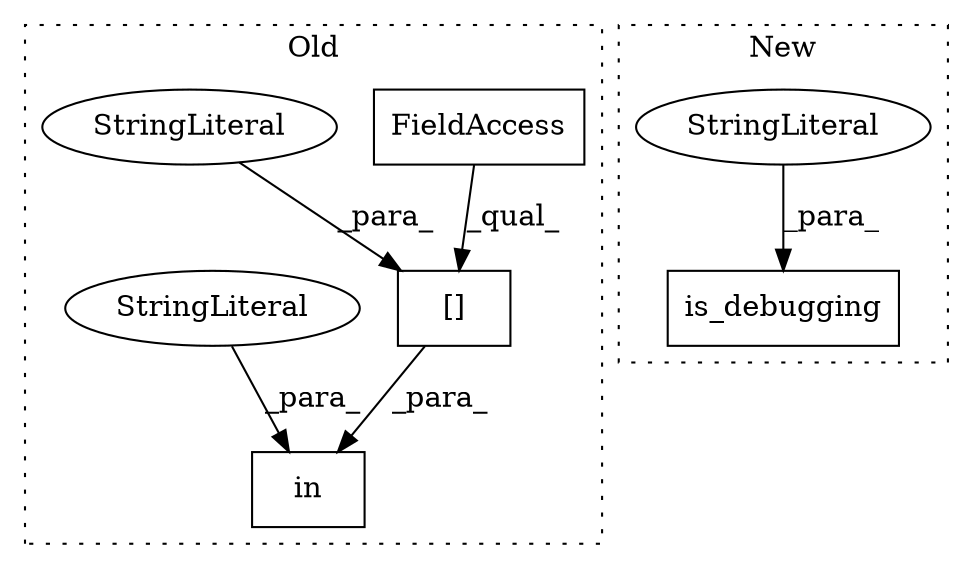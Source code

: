digraph G {
subgraph cluster0 {
1 [label="in" a="105" s="2136" l="39" shape="box"];
3 [label="[]" a="2" s="2152,2174" l="11,1" shape="box"];
4 [label="FieldAccess" a="22" s="2152" l="10" shape="box"];
6 [label="StringLiteral" a="45" s="2163" l="11" shape="ellipse"];
7 [label="StringLiteral" a="45" s="2136" l="12" shape="ellipse"];
label = "Old";
style="dotted";
}
subgraph cluster1 {
2 [label="is_debugging" a="32" s="2232,2257" l="13,1" shape="box"];
5 [label="StringLiteral" a="45" s="2245" l="12" shape="ellipse"];
label = "New";
style="dotted";
}
3 -> 1 [label="_para_"];
4 -> 3 [label="_qual_"];
5 -> 2 [label="_para_"];
6 -> 3 [label="_para_"];
7 -> 1 [label="_para_"];
}